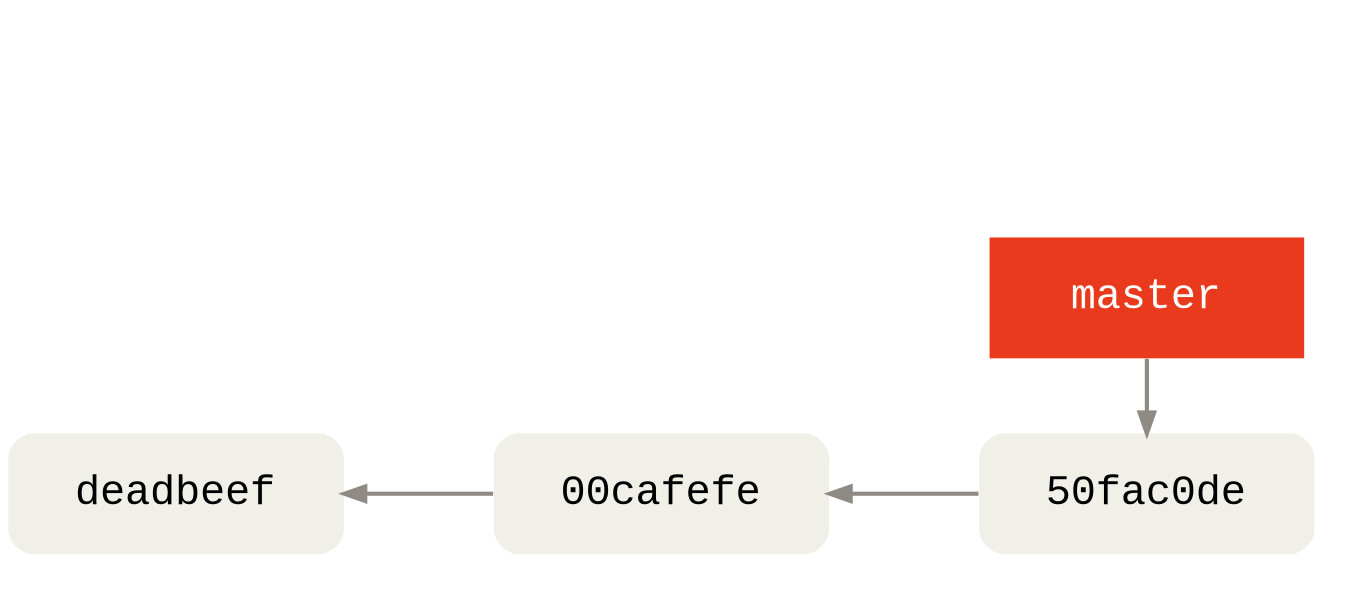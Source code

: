 digraph Git {
  bgcolor="transparent"

  rankdir=LR
  ranksep=1
  nodesep=.5

  edge [color="#8f8a83"
        penwidth=2
        dir="back"]
  node [shape=box
        fontname="Menlo, Monaco, Consolas, Lucida Console, Courier New, monospace"
        fontsize=20
        margin=".45,.25"
        width=2.1
        penwidth=0]

  node [style="rounded,filled"
        fillcolor="#f0efe8"]
  A [label="deadbeef"]
  B [label="00cafefe"]
  C [label="50fac0de"]

  node [style="filled"
        fontcolor="#ffffff"
        fillcolor="#e93a1d"]
  A -> B -> C

  subgraph cluster_master {
    style=invis
    // Hide, but make node occupy space.
    HEAD [style=invis]
    {
      rank=same
      C -> master
      master -> HEAD [style=invis]
    }
  }
}
